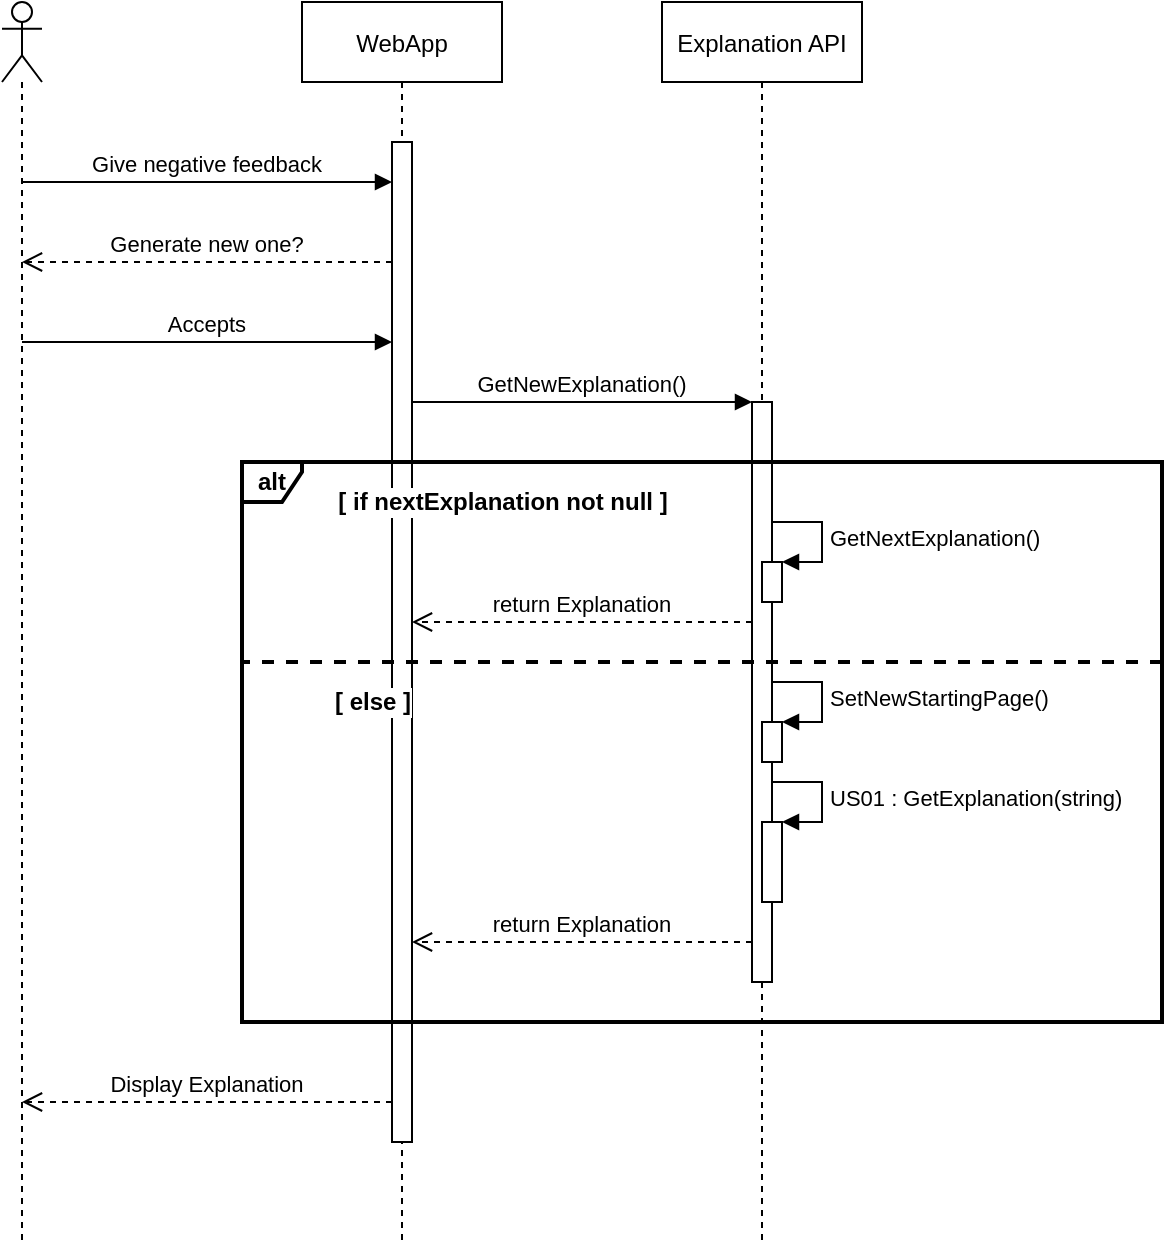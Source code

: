 <mxfile version="13.7.7" type="device"><diagram id="kgpKYQtTHZ0yAKxKKP6v" name="Page-1"><mxGraphModel dx="1422" dy="831" grid="1" gridSize="10" guides="1" tooltips="1" connect="1" arrows="1" fold="1" page="1" pageScale="1" pageWidth="1100" pageHeight="850" math="0" shadow="0"><root><mxCell id="0"/><mxCell id="1" parent="0"/><mxCell id="3nuBFxr9cyL0pnOWT2aG-1" value="WebApp" style="shape=umlLifeline;perimeter=lifelinePerimeter;container=1;collapsible=0;recursiveResize=0;rounded=0;shadow=0;strokeWidth=1;" parent="1" vertex="1"><mxGeometry x="170" y="80" width="100" height="620" as="geometry"/></mxCell><mxCell id="3nuBFxr9cyL0pnOWT2aG-2" value="" style="points=[];perimeter=orthogonalPerimeter;rounded=0;shadow=0;strokeWidth=1;" parent="3nuBFxr9cyL0pnOWT2aG-1" vertex="1"><mxGeometry x="45" y="70" width="10" height="500" as="geometry"/></mxCell><mxCell id="3nuBFxr9cyL0pnOWT2aG-5" value="Explanation API" style="shape=umlLifeline;perimeter=lifelinePerimeter;container=1;collapsible=0;recursiveResize=0;rounded=0;shadow=0;strokeWidth=1;" parent="1" vertex="1"><mxGeometry x="350" y="80" width="100" height="620" as="geometry"/></mxCell><mxCell id="3nuBFxr9cyL0pnOWT2aG-6" value="" style="points=[];perimeter=orthogonalPerimeter;rounded=0;shadow=0;strokeWidth=1;" parent="3nuBFxr9cyL0pnOWT2aG-5" vertex="1"><mxGeometry x="45" y="200" width="10" height="290" as="geometry"/></mxCell><mxCell id="p8yf5OMEc5uxuksPVZm--55" value="" style="html=1;points=[];perimeter=orthogonalPerimeter;" parent="3nuBFxr9cyL0pnOWT2aG-5" vertex="1"><mxGeometry x="50" y="360" width="10" height="20" as="geometry"/></mxCell><mxCell id="p8yf5OMEc5uxuksPVZm--56" value="SetNewStartingPage()" style="edgeStyle=orthogonalEdgeStyle;html=1;align=left;spacingLeft=2;endArrow=block;rounded=0;entryX=1;entryY=0;" parent="3nuBFxr9cyL0pnOWT2aG-5" target="p8yf5OMEc5uxuksPVZm--55" edge="1"><mxGeometry relative="1" as="geometry"><mxPoint x="55" y="340" as="sourcePoint"/><Array as="points"><mxPoint x="80" y="340"/></Array></mxGeometry></mxCell><mxCell id="3nuBFxr9cyL0pnOWT2aG-7" value="return Explanation" style="verticalAlign=bottom;endArrow=open;dashed=1;endSize=8;shadow=0;strokeWidth=1;" parent="1" source="3nuBFxr9cyL0pnOWT2aG-6" edge="1"><mxGeometry relative="1" as="geometry"><mxPoint x="225" y="390" as="targetPoint"/><Array as="points"><mxPoint x="350" y="390"/></Array></mxGeometry></mxCell><mxCell id="3nuBFxr9cyL0pnOWT2aG-8" value="GetNewExplanation()" style="verticalAlign=bottom;endArrow=block;entryX=0;entryY=0;shadow=0;strokeWidth=1;" parent="1" source="3nuBFxr9cyL0pnOWT2aG-2" target="3nuBFxr9cyL0pnOWT2aG-6" edge="1"><mxGeometry relative="1" as="geometry"><mxPoint x="225" y="320.0" as="sourcePoint"/></mxGeometry></mxCell><mxCell id="p8yf5OMEc5uxuksPVZm--1" value="" style="shape=umlLifeline;participant=umlActor;perimeter=lifelinePerimeter;whiteSpace=wrap;html=1;container=1;collapsible=0;recursiveResize=0;verticalAlign=top;spacingTop=36;outlineConnect=0;" parent="1" vertex="1"><mxGeometry x="20" y="80" width="20" height="620" as="geometry"/></mxCell><mxCell id="p8yf5OMEc5uxuksPVZm--46" value="Display Explanation" style="verticalAlign=bottom;endArrow=open;dashed=1;endSize=8;shadow=0;strokeWidth=1;" parent="1" source="3nuBFxr9cyL0pnOWT2aG-2" target="p8yf5OMEc5uxuksPVZm--1" edge="1"><mxGeometry relative="1" as="geometry"><mxPoint x="75" y="830" as="targetPoint"/><mxPoint x="140" y="830" as="sourcePoint"/><Array as="points"><mxPoint x="130" y="630"/></Array></mxGeometry></mxCell><mxCell id="p8yf5OMEc5uxuksPVZm--47" value="Give negative feedback" style="verticalAlign=bottom;endArrow=block;shadow=0;strokeWidth=1;" parent="1" source="p8yf5OMEc5uxuksPVZm--1" target="3nuBFxr9cyL0pnOWT2aG-2" edge="1"><mxGeometry relative="1" as="geometry"><mxPoint x="-20" y="180.0" as="sourcePoint"/><mxPoint x="140" y="180" as="targetPoint"/><Array as="points"><mxPoint x="120" y="170"/></Array></mxGeometry></mxCell><mxCell id="p8yf5OMEc5uxuksPVZm--50" value="Generate new one?" style="verticalAlign=bottom;endArrow=open;dashed=1;endSize=8;shadow=0;strokeWidth=1;" parent="1" source="3nuBFxr9cyL0pnOWT2aG-2" target="p8yf5OMEc5uxuksPVZm--1" edge="1"><mxGeometry relative="1" as="geometry"><mxPoint x="80" y="230" as="targetPoint"/><mxPoint x="180" y="220" as="sourcePoint"/><Array as="points"><mxPoint x="120" y="210"/></Array></mxGeometry></mxCell><mxCell id="p8yf5OMEc5uxuksPVZm--51" value="Accepts" style="verticalAlign=bottom;endArrow=block;shadow=0;strokeWidth=1;" parent="1" source="p8yf5OMEc5uxuksPVZm--1" target="3nuBFxr9cyL0pnOWT2aG-2" edge="1"><mxGeometry relative="1" as="geometry"><mxPoint x="50" y="270" as="sourcePoint"/><mxPoint x="190" y="270" as="targetPoint"/><Array as="points"><mxPoint x="120" y="250"/></Array></mxGeometry></mxCell><mxCell id="p8yf5OMEc5uxuksPVZm--53" value="" style="html=1;points=[];perimeter=orthogonalPerimeter;" parent="1" vertex="1"><mxGeometry x="400" y="360" width="10" height="20" as="geometry"/></mxCell><mxCell id="p8yf5OMEc5uxuksPVZm--54" value="GetNextExplanation()" style="edgeStyle=orthogonalEdgeStyle;html=1;align=left;spacingLeft=2;endArrow=block;rounded=0;entryX=1;entryY=0;" parent="1" target="p8yf5OMEc5uxuksPVZm--53" edge="1"><mxGeometry relative="1" as="geometry"><mxPoint x="405" y="340" as="sourcePoint"/><Array as="points"><mxPoint x="430" y="340"/></Array></mxGeometry></mxCell><mxCell id="p8yf5OMEc5uxuksPVZm--58" value="" style="html=1;points=[];perimeter=orthogonalPerimeter;" parent="1" vertex="1"><mxGeometry x="400" y="490" width="10" height="40" as="geometry"/></mxCell><mxCell id="p8yf5OMEc5uxuksPVZm--59" value="US01 : GetExplanation(string)" style="edgeStyle=orthogonalEdgeStyle;html=1;align=left;spacingLeft=2;endArrow=block;rounded=0;entryX=1;entryY=0;" parent="1" target="p8yf5OMEc5uxuksPVZm--58" edge="1"><mxGeometry relative="1" as="geometry"><mxPoint x="405" y="470" as="sourcePoint"/><Array as="points"><mxPoint x="430" y="470"/></Array></mxGeometry></mxCell><mxCell id="p8yf5OMEc5uxuksPVZm--60" value="return Explanation" style="verticalAlign=bottom;endArrow=open;dashed=1;endSize=8;shadow=0;strokeWidth=1;" parent="1" source="3nuBFxr9cyL0pnOWT2aG-6" edge="1"><mxGeometry relative="1" as="geometry"><mxPoint x="225" y="550" as="targetPoint"/><mxPoint x="380" y="550" as="sourcePoint"/><Array as="points"><mxPoint x="355" y="550"/></Array></mxGeometry></mxCell><mxCell id="fEdrmK-c3hvO61XH2S2U-2" value="" style="verticalAlign=bottom;endArrow=none;dashed=1;endSize=8;shadow=0;strokeWidth=2;endFill=0;" parent="1" edge="1"><mxGeometry relative="1" as="geometry"><mxPoint x="140" y="410" as="targetPoint"/><mxPoint x="600" y="410" as="sourcePoint"/><Array as="points"><mxPoint x="198.5" y="410"/></Array></mxGeometry></mxCell><mxCell id="fEdrmK-c3hvO61XH2S2U-3" value="[ if nextExplanation not null ]" style="text;html=1;align=center;verticalAlign=middle;resizable=0;points=[];autosize=1;fontStyle=1;labelBackgroundColor=#ffffff;" parent="1" vertex="1"><mxGeometry x="180" y="320" width="180" height="20" as="geometry"/></mxCell><mxCell id="fEdrmK-c3hvO61XH2S2U-4" value="[ else ]" style="text;html=1;align=center;verticalAlign=middle;resizable=0;points=[];autosize=1;labelBackgroundColor=#ffffff;fontStyle=1" parent="1" vertex="1"><mxGeometry x="180" y="420" width="50" height="20" as="geometry"/></mxCell><mxCell id="fEdrmK-c3hvO61XH2S2U-1" value="alt" style="shape=umlFrame;whiteSpace=wrap;html=1;width=30;height=20;fontStyle=1;strokeWidth=2;" parent="1" vertex="1"><mxGeometry x="140" y="310" width="460" height="280" as="geometry"/></mxCell></root></mxGraphModel></diagram></mxfile>